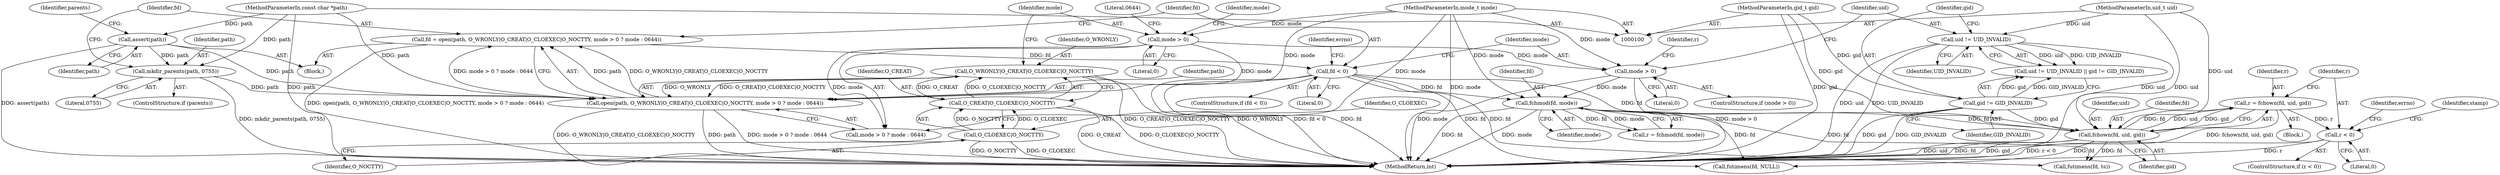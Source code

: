 digraph "0_systemd_ee735086f8670be1591fa9593e80dd60163a7a2f_0@API" {
"1000167" [label="(Call,r = fchown(fd, uid, gid))"];
"1000169" [label="(Call,fchown(fd, uid, gid))"];
"1000148" [label="(Call,fchmod(fd, mode))"];
"1000135" [label="(Call,fd < 0)"];
"1000117" [label="(Call,fd = open(path, O_WRONLY|O_CREAT|O_CLOEXEC|O_NOCTTY, mode > 0 ? mode : 0644))"];
"1000119" [label="(Call,open(path, O_WRONLY|O_CREAT|O_CLOEXEC|O_NOCTTY, mode > 0 ? mode : 0644))"];
"1000114" [label="(Call,mkdir_parents(path, 0755))"];
"1000110" [label="(Call,assert(path))"];
"1000101" [label="(MethodParameterIn,const char *path)"];
"1000121" [label="(Call,O_WRONLY|O_CREAT|O_CLOEXEC|O_NOCTTY)"];
"1000123" [label="(Call,O_CREAT|O_CLOEXEC|O_NOCTTY)"];
"1000125" [label="(Call,O_CLOEXEC|O_NOCTTY)"];
"1000129" [label="(Call,mode > 0)"];
"1000106" [label="(MethodParameterIn,mode_t mode)"];
"1000142" [label="(Call,mode > 0)"];
"1000160" [label="(Call,uid != UID_INVALID)"];
"1000104" [label="(MethodParameterIn,uid_t uid)"];
"1000163" [label="(Call,gid != GID_INVALID)"];
"1000105" [label="(MethodParameterIn,gid_t gid)"];
"1000174" [label="(Call,r < 0)"];
"1000182" [label="(Identifier,stamp)"];
"1000166" [label="(Block,)"];
"1000175" [label="(Identifier,r)"];
"1000126" [label="(Identifier,O_CLOEXEC)"];
"1000128" [label="(Call,mode > 0 ? mode : 0644)"];
"1000122" [label="(Identifier,O_WRONLY)"];
"1000137" [label="(Literal,0)"];
"1000143" [label="(Identifier,mode)"];
"1000167" [label="(Call,r = fchown(fd, uid, gid))"];
"1000130" [label="(Identifier,mode)"];
"1000104" [label="(MethodParameterIn,uid_t uid)"];
"1000117" [label="(Call,fd = open(path, O_WRONLY|O_CREAT|O_CLOEXEC|O_NOCTTY, mode > 0 ? mode : 0644))"];
"1000111" [label="(Identifier,path)"];
"1000171" [label="(Identifier,uid)"];
"1000140" [label="(Identifier,errno)"];
"1000141" [label="(ControlStructure,if (mode > 0))"];
"1000165" [label="(Identifier,GID_INVALID)"];
"1000110" [label="(Call,assert(path))"];
"1000113" [label="(Identifier,parents)"];
"1000120" [label="(Identifier,path)"];
"1000219" [label="(MethodReturn,int)"];
"1000142" [label="(Call,mode > 0)"];
"1000161" [label="(Identifier,uid)"];
"1000119" [label="(Call,open(path, O_WRONLY|O_CREAT|O_CLOEXEC|O_NOCTTY, mode > 0 ? mode : 0644))"];
"1000118" [label="(Identifier,fd)"];
"1000136" [label="(Identifier,fd)"];
"1000148" [label="(Call,fchmod(fd, mode))"];
"1000160" [label="(Call,uid != UID_INVALID)"];
"1000135" [label="(Call,fd < 0)"];
"1000169" [label="(Call,fchown(fd, uid, gid))"];
"1000101" [label="(MethodParameterIn,const char *path)"];
"1000147" [label="(Identifier,r)"];
"1000146" [label="(Call,r = fchmod(fd, mode))"];
"1000124" [label="(Identifier,O_CREAT)"];
"1000129" [label="(Call,mode > 0)"];
"1000133" [label="(Literal,0644)"];
"1000207" [label="(Call,futimens(fd, NULL))"];
"1000107" [label="(Block,)"];
"1000131" [label="(Literal,0)"];
"1000125" [label="(Call,O_CLOEXEC|O_NOCTTY)"];
"1000127" [label="(Identifier,O_NOCTTY)"];
"1000159" [label="(Call,uid != UID_INVALID || gid != GID_INVALID)"];
"1000112" [label="(ControlStructure,if (parents))"];
"1000162" [label="(Identifier,UID_INVALID)"];
"1000168" [label="(Identifier,r)"];
"1000163" [label="(Call,gid != GID_INVALID)"];
"1000106" [label="(MethodParameterIn,mode_t mode)"];
"1000149" [label="(Identifier,fd)"];
"1000116" [label="(Literal,0755)"];
"1000164" [label="(Identifier,gid)"];
"1000201" [label="(Call,futimens(fd, ts))"];
"1000115" [label="(Identifier,path)"];
"1000179" [label="(Identifier,errno)"];
"1000176" [label="(Literal,0)"];
"1000134" [label="(ControlStructure,if (fd < 0))"];
"1000174" [label="(Call,r < 0)"];
"1000170" [label="(Identifier,fd)"];
"1000114" [label="(Call,mkdir_parents(path, 0755))"];
"1000132" [label="(Identifier,mode)"];
"1000173" [label="(ControlStructure,if (r < 0))"];
"1000105" [label="(MethodParameterIn,gid_t gid)"];
"1000150" [label="(Identifier,mode)"];
"1000172" [label="(Identifier,gid)"];
"1000121" [label="(Call,O_WRONLY|O_CREAT|O_CLOEXEC|O_NOCTTY)"];
"1000123" [label="(Call,O_CREAT|O_CLOEXEC|O_NOCTTY)"];
"1000144" [label="(Literal,0)"];
"1000167" -> "1000166"  [label="AST: "];
"1000167" -> "1000169"  [label="CFG: "];
"1000168" -> "1000167"  [label="AST: "];
"1000169" -> "1000167"  [label="AST: "];
"1000175" -> "1000167"  [label="CFG: "];
"1000167" -> "1000219"  [label="DDG: fchown(fd, uid, gid)"];
"1000169" -> "1000167"  [label="DDG: fd"];
"1000169" -> "1000167"  [label="DDG: uid"];
"1000169" -> "1000167"  [label="DDG: gid"];
"1000167" -> "1000174"  [label="DDG: r"];
"1000169" -> "1000172"  [label="CFG: "];
"1000170" -> "1000169"  [label="AST: "];
"1000171" -> "1000169"  [label="AST: "];
"1000172" -> "1000169"  [label="AST: "];
"1000169" -> "1000219"  [label="DDG: gid"];
"1000169" -> "1000219"  [label="DDG: uid"];
"1000169" -> "1000219"  [label="DDG: fd"];
"1000148" -> "1000169"  [label="DDG: fd"];
"1000135" -> "1000169"  [label="DDG: fd"];
"1000160" -> "1000169"  [label="DDG: uid"];
"1000104" -> "1000169"  [label="DDG: uid"];
"1000163" -> "1000169"  [label="DDG: gid"];
"1000105" -> "1000169"  [label="DDG: gid"];
"1000169" -> "1000201"  [label="DDG: fd"];
"1000169" -> "1000207"  [label="DDG: fd"];
"1000148" -> "1000146"  [label="AST: "];
"1000148" -> "1000150"  [label="CFG: "];
"1000149" -> "1000148"  [label="AST: "];
"1000150" -> "1000148"  [label="AST: "];
"1000146" -> "1000148"  [label="CFG: "];
"1000148" -> "1000219"  [label="DDG: fd"];
"1000148" -> "1000219"  [label="DDG: mode"];
"1000148" -> "1000146"  [label="DDG: fd"];
"1000148" -> "1000146"  [label="DDG: mode"];
"1000135" -> "1000148"  [label="DDG: fd"];
"1000142" -> "1000148"  [label="DDG: mode"];
"1000106" -> "1000148"  [label="DDG: mode"];
"1000148" -> "1000201"  [label="DDG: fd"];
"1000148" -> "1000207"  [label="DDG: fd"];
"1000135" -> "1000134"  [label="AST: "];
"1000135" -> "1000137"  [label="CFG: "];
"1000136" -> "1000135"  [label="AST: "];
"1000137" -> "1000135"  [label="AST: "];
"1000140" -> "1000135"  [label="CFG: "];
"1000143" -> "1000135"  [label="CFG: "];
"1000135" -> "1000219"  [label="DDG: fd < 0"];
"1000135" -> "1000219"  [label="DDG: fd"];
"1000117" -> "1000135"  [label="DDG: fd"];
"1000135" -> "1000201"  [label="DDG: fd"];
"1000135" -> "1000207"  [label="DDG: fd"];
"1000117" -> "1000107"  [label="AST: "];
"1000117" -> "1000119"  [label="CFG: "];
"1000118" -> "1000117"  [label="AST: "];
"1000119" -> "1000117"  [label="AST: "];
"1000136" -> "1000117"  [label="CFG: "];
"1000117" -> "1000219"  [label="DDG: open(path, O_WRONLY|O_CREAT|O_CLOEXEC|O_NOCTTY, mode > 0 ? mode : 0644)"];
"1000119" -> "1000117"  [label="DDG: path"];
"1000119" -> "1000117"  [label="DDG: O_WRONLY|O_CREAT|O_CLOEXEC|O_NOCTTY"];
"1000119" -> "1000117"  [label="DDG: mode > 0 ? mode : 0644"];
"1000119" -> "1000128"  [label="CFG: "];
"1000120" -> "1000119"  [label="AST: "];
"1000121" -> "1000119"  [label="AST: "];
"1000128" -> "1000119"  [label="AST: "];
"1000119" -> "1000219"  [label="DDG: O_WRONLY|O_CREAT|O_CLOEXEC|O_NOCTTY"];
"1000119" -> "1000219"  [label="DDG: path"];
"1000119" -> "1000219"  [label="DDG: mode > 0 ? mode : 0644"];
"1000114" -> "1000119"  [label="DDG: path"];
"1000110" -> "1000119"  [label="DDG: path"];
"1000101" -> "1000119"  [label="DDG: path"];
"1000121" -> "1000119"  [label="DDG: O_WRONLY"];
"1000121" -> "1000119"  [label="DDG: O_CREAT|O_CLOEXEC|O_NOCTTY"];
"1000129" -> "1000119"  [label="DDG: mode"];
"1000106" -> "1000119"  [label="DDG: mode"];
"1000114" -> "1000112"  [label="AST: "];
"1000114" -> "1000116"  [label="CFG: "];
"1000115" -> "1000114"  [label="AST: "];
"1000116" -> "1000114"  [label="AST: "];
"1000118" -> "1000114"  [label="CFG: "];
"1000114" -> "1000219"  [label="DDG: mkdir_parents(path, 0755)"];
"1000110" -> "1000114"  [label="DDG: path"];
"1000101" -> "1000114"  [label="DDG: path"];
"1000110" -> "1000107"  [label="AST: "];
"1000110" -> "1000111"  [label="CFG: "];
"1000111" -> "1000110"  [label="AST: "];
"1000113" -> "1000110"  [label="CFG: "];
"1000110" -> "1000219"  [label="DDG: assert(path)"];
"1000101" -> "1000110"  [label="DDG: path"];
"1000101" -> "1000100"  [label="AST: "];
"1000101" -> "1000219"  [label="DDG: path"];
"1000121" -> "1000123"  [label="CFG: "];
"1000122" -> "1000121"  [label="AST: "];
"1000123" -> "1000121"  [label="AST: "];
"1000130" -> "1000121"  [label="CFG: "];
"1000121" -> "1000219"  [label="DDG: O_CREAT|O_CLOEXEC|O_NOCTTY"];
"1000121" -> "1000219"  [label="DDG: O_WRONLY"];
"1000123" -> "1000121"  [label="DDG: O_CREAT"];
"1000123" -> "1000121"  [label="DDG: O_CLOEXEC|O_NOCTTY"];
"1000123" -> "1000125"  [label="CFG: "];
"1000124" -> "1000123"  [label="AST: "];
"1000125" -> "1000123"  [label="AST: "];
"1000123" -> "1000219"  [label="DDG: O_CLOEXEC|O_NOCTTY"];
"1000123" -> "1000219"  [label="DDG: O_CREAT"];
"1000125" -> "1000123"  [label="DDG: O_CLOEXEC"];
"1000125" -> "1000123"  [label="DDG: O_NOCTTY"];
"1000125" -> "1000127"  [label="CFG: "];
"1000126" -> "1000125"  [label="AST: "];
"1000127" -> "1000125"  [label="AST: "];
"1000125" -> "1000219"  [label="DDG: O_CLOEXEC"];
"1000125" -> "1000219"  [label="DDG: O_NOCTTY"];
"1000129" -> "1000128"  [label="AST: "];
"1000129" -> "1000131"  [label="CFG: "];
"1000130" -> "1000129"  [label="AST: "];
"1000131" -> "1000129"  [label="AST: "];
"1000132" -> "1000129"  [label="CFG: "];
"1000133" -> "1000129"  [label="CFG: "];
"1000106" -> "1000129"  [label="DDG: mode"];
"1000129" -> "1000128"  [label="DDG: mode"];
"1000129" -> "1000142"  [label="DDG: mode"];
"1000106" -> "1000100"  [label="AST: "];
"1000106" -> "1000219"  [label="DDG: mode"];
"1000106" -> "1000128"  [label="DDG: mode"];
"1000106" -> "1000142"  [label="DDG: mode"];
"1000142" -> "1000141"  [label="AST: "];
"1000142" -> "1000144"  [label="CFG: "];
"1000143" -> "1000142"  [label="AST: "];
"1000144" -> "1000142"  [label="AST: "];
"1000147" -> "1000142"  [label="CFG: "];
"1000161" -> "1000142"  [label="CFG: "];
"1000142" -> "1000219"  [label="DDG: mode > 0"];
"1000142" -> "1000219"  [label="DDG: mode"];
"1000160" -> "1000159"  [label="AST: "];
"1000160" -> "1000162"  [label="CFG: "];
"1000161" -> "1000160"  [label="AST: "];
"1000162" -> "1000160"  [label="AST: "];
"1000164" -> "1000160"  [label="CFG: "];
"1000159" -> "1000160"  [label="CFG: "];
"1000160" -> "1000219"  [label="DDG: UID_INVALID"];
"1000160" -> "1000219"  [label="DDG: uid"];
"1000160" -> "1000159"  [label="DDG: uid"];
"1000160" -> "1000159"  [label="DDG: UID_INVALID"];
"1000104" -> "1000160"  [label="DDG: uid"];
"1000104" -> "1000100"  [label="AST: "];
"1000104" -> "1000219"  [label="DDG: uid"];
"1000163" -> "1000159"  [label="AST: "];
"1000163" -> "1000165"  [label="CFG: "];
"1000164" -> "1000163"  [label="AST: "];
"1000165" -> "1000163"  [label="AST: "];
"1000159" -> "1000163"  [label="CFG: "];
"1000163" -> "1000219"  [label="DDG: gid"];
"1000163" -> "1000219"  [label="DDG: GID_INVALID"];
"1000163" -> "1000159"  [label="DDG: gid"];
"1000163" -> "1000159"  [label="DDG: GID_INVALID"];
"1000105" -> "1000163"  [label="DDG: gid"];
"1000105" -> "1000100"  [label="AST: "];
"1000105" -> "1000219"  [label="DDG: gid"];
"1000174" -> "1000173"  [label="AST: "];
"1000174" -> "1000176"  [label="CFG: "];
"1000175" -> "1000174"  [label="AST: "];
"1000176" -> "1000174"  [label="AST: "];
"1000179" -> "1000174"  [label="CFG: "];
"1000182" -> "1000174"  [label="CFG: "];
"1000174" -> "1000219"  [label="DDG: r < 0"];
"1000174" -> "1000219"  [label="DDG: r"];
}
